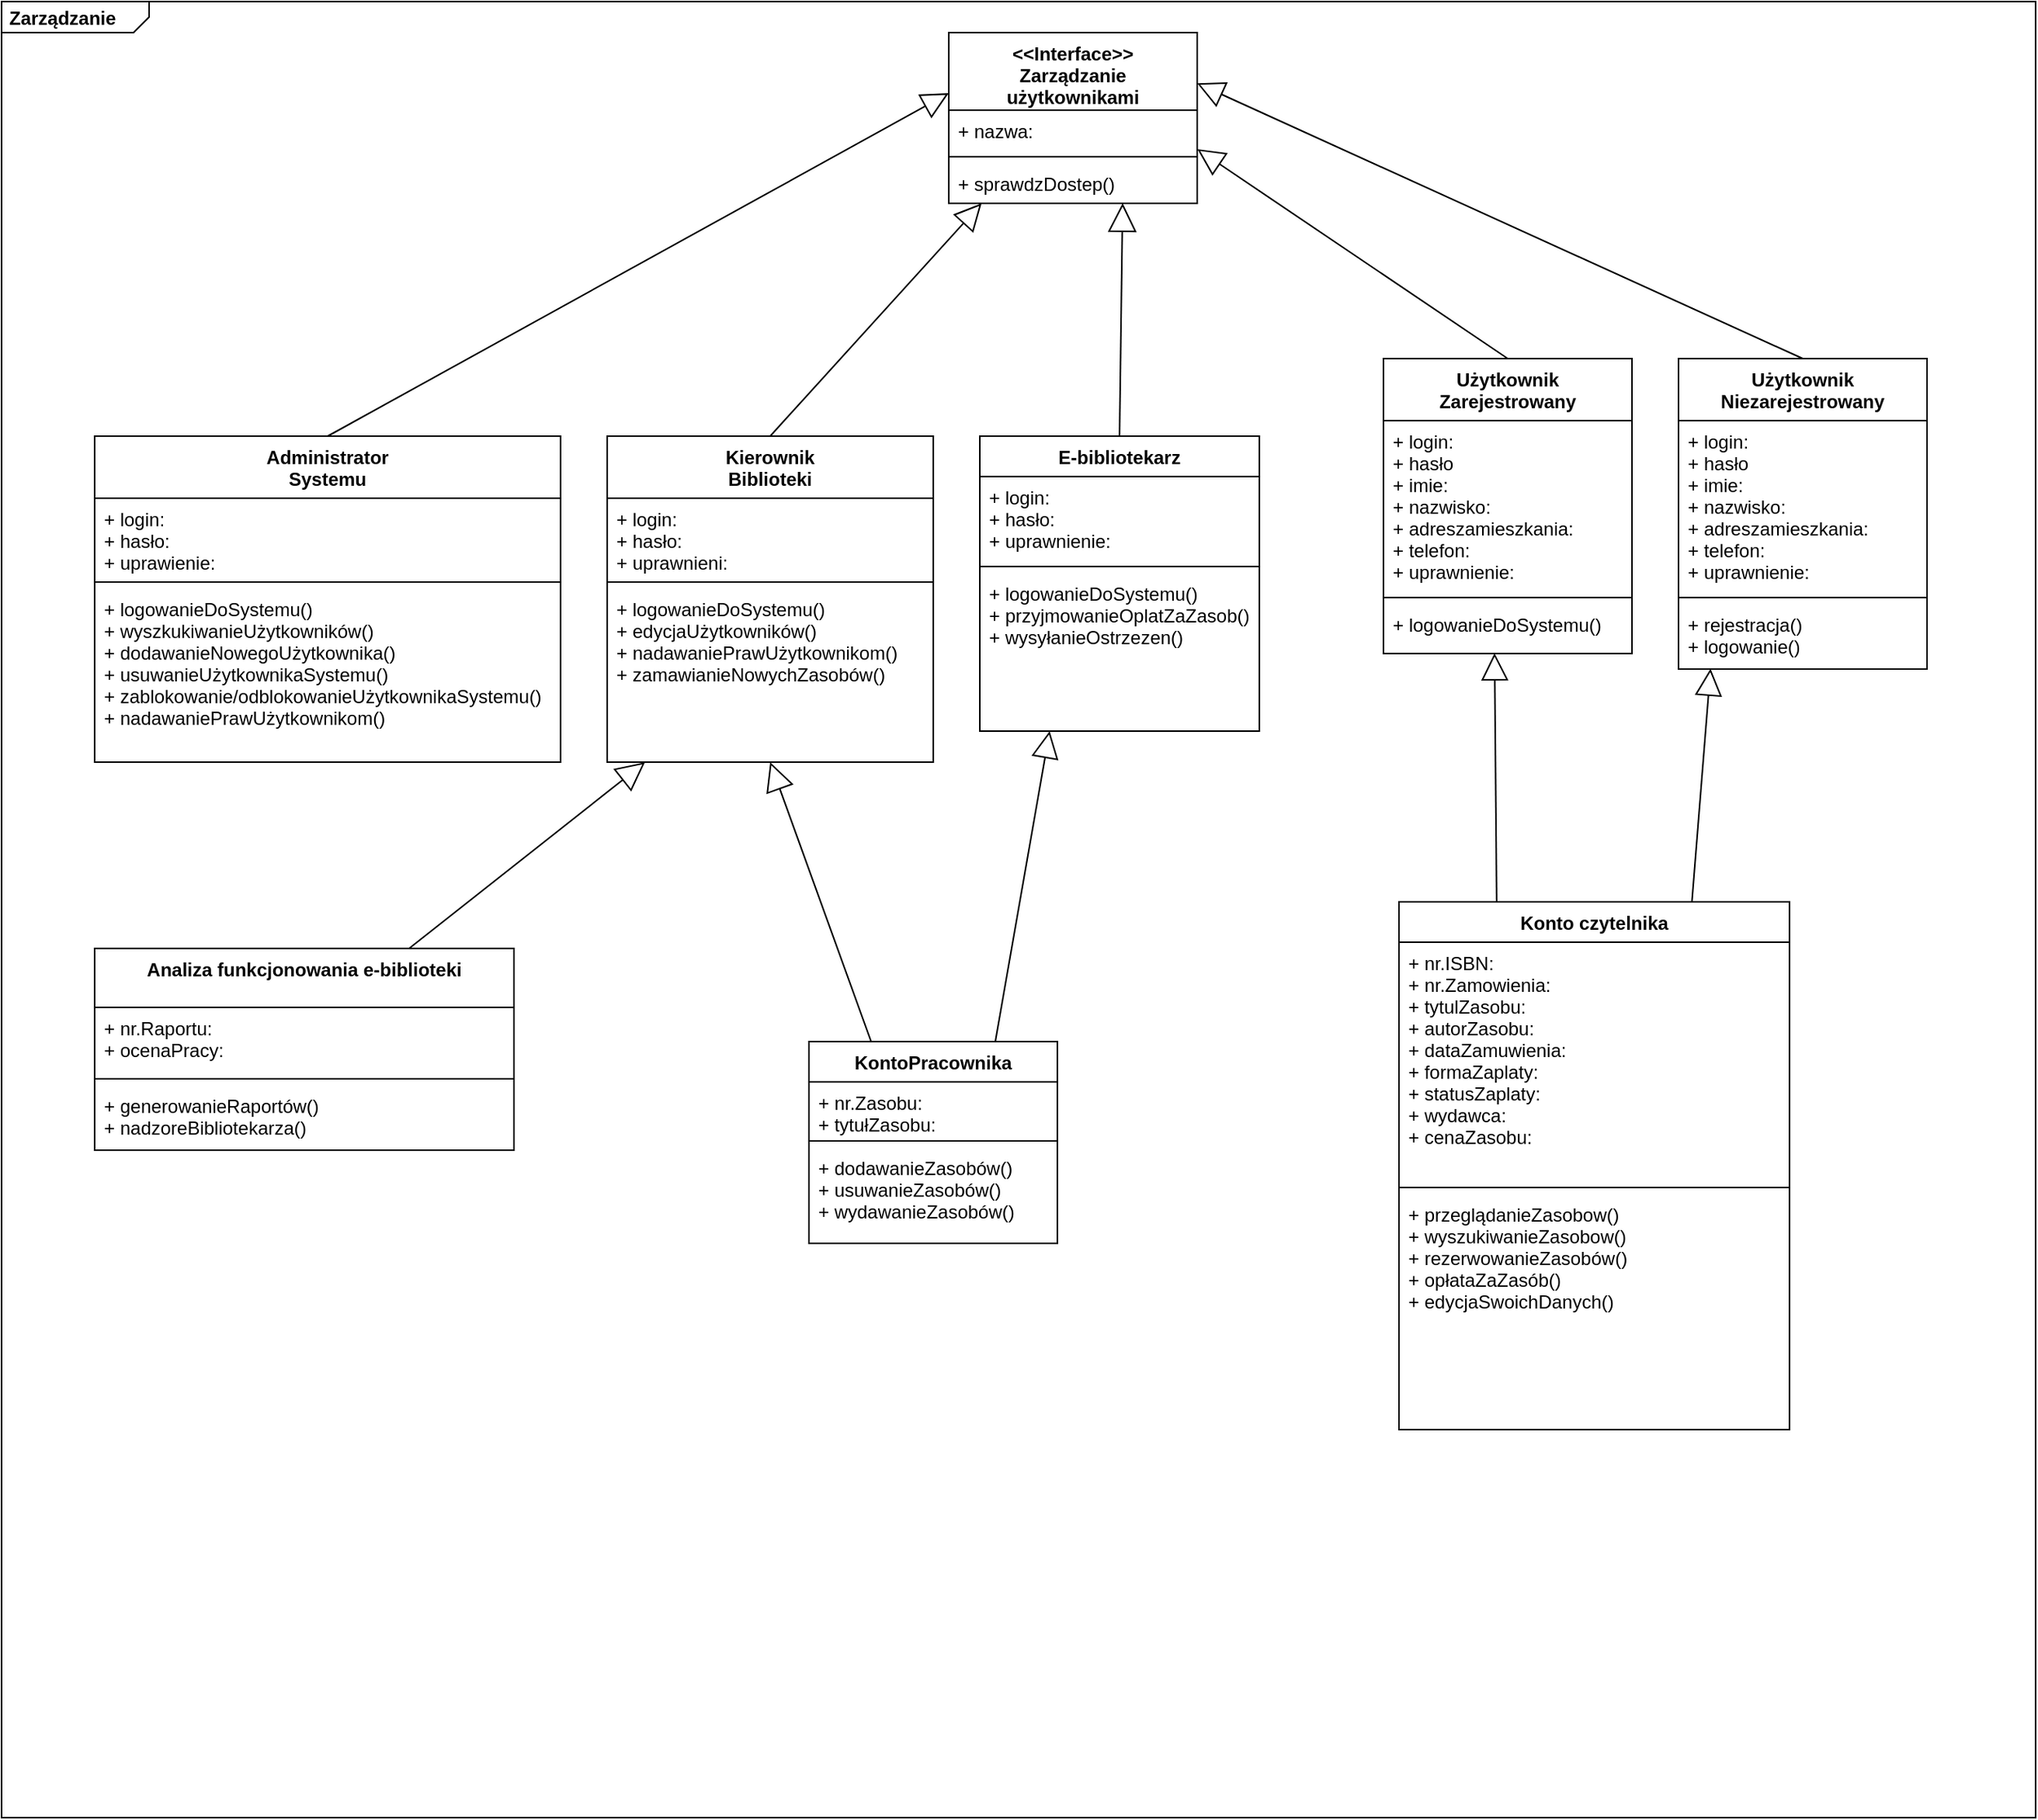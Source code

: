 <mxfile version="13.8.5" type="github">
  <diagram id="C5RBs43oDa-KdzZeNtuy" name="Page-1">
    <mxGraphModel dx="3589" dy="1528" grid="1" gridSize="10" guides="1" tooltips="1" connect="1" arrows="1" fold="1" page="1" pageScale="1" pageWidth="827" pageHeight="1169" math="0" shadow="0">
      <root>
        <mxCell id="WIyWlLk6GJQsqaUBKTNV-0" />
        <mxCell id="WIyWlLk6GJQsqaUBKTNV-1" parent="WIyWlLk6GJQsqaUBKTNV-0" />
        <mxCell id="qPfHA7y9UXnMoCjObb_e-2" value="&lt;p style=&quot;margin: 0px ; margin-top: 4px ; margin-left: 5px ; text-align: left&quot;&gt;&lt;b&gt;Zarządzanie&lt;/b&gt;&lt;/p&gt;" style="html=1;shape=mxgraph.sysml.package;overflow=fill;labelX=95;align=left;spacingLeft=5;verticalAlign=top;spacingTop=-3;" parent="WIyWlLk6GJQsqaUBKTNV-1" vertex="1">
          <mxGeometry x="-10" width="1310" height="1170" as="geometry" />
        </mxCell>
        <mxCell id="qPfHA7y9UXnMoCjObb_e-3" value="&lt;&lt;Interface&gt;&gt;&#xa;Zarządzanie&#xa;użytkownikami" style="swimlane;fontStyle=1;align=center;verticalAlign=top;childLayout=stackLayout;horizontal=1;startSize=50;horizontalStack=0;resizeParent=1;resizeParentMax=0;resizeLast=0;collapsible=1;marginBottom=0;" parent="WIyWlLk6GJQsqaUBKTNV-1" vertex="1">
          <mxGeometry x="600" y="20" width="160" height="110" as="geometry" />
        </mxCell>
        <mxCell id="qPfHA7y9UXnMoCjObb_e-4" value="+ nazwa:" style="text;strokeColor=none;fillColor=none;align=left;verticalAlign=top;spacingLeft=4;spacingRight=4;overflow=hidden;rotatable=0;points=[[0,0.5],[1,0.5]];portConstraint=eastwest;" parent="qPfHA7y9UXnMoCjObb_e-3" vertex="1">
          <mxGeometry y="50" width="160" height="26" as="geometry" />
        </mxCell>
        <mxCell id="qPfHA7y9UXnMoCjObb_e-5" value="" style="line;strokeWidth=1;fillColor=none;align=left;verticalAlign=middle;spacingTop=-1;spacingLeft=3;spacingRight=3;rotatable=0;labelPosition=right;points=[];portConstraint=eastwest;" parent="qPfHA7y9UXnMoCjObb_e-3" vertex="1">
          <mxGeometry y="76" width="160" height="8" as="geometry" />
        </mxCell>
        <mxCell id="qPfHA7y9UXnMoCjObb_e-6" value="+ sprawdzDostep()" style="text;strokeColor=none;fillColor=none;align=left;verticalAlign=top;spacingLeft=4;spacingRight=4;overflow=hidden;rotatable=0;points=[[0,0.5],[1,0.5]];portConstraint=eastwest;" parent="qPfHA7y9UXnMoCjObb_e-3" vertex="1">
          <mxGeometry y="84" width="160" height="26" as="geometry" />
        </mxCell>
        <mxCell id="qPfHA7y9UXnMoCjObb_e-7" value="Administrator&#xa;Systemu" style="swimlane;fontStyle=1;align=center;verticalAlign=top;childLayout=stackLayout;horizontal=1;startSize=40;horizontalStack=0;resizeParent=1;resizeParentMax=0;resizeLast=0;collapsible=1;marginBottom=0;" parent="WIyWlLk6GJQsqaUBKTNV-1" vertex="1">
          <mxGeometry x="50" y="280" width="300" height="210" as="geometry" />
        </mxCell>
        <mxCell id="qPfHA7y9UXnMoCjObb_e-8" value="+ login:&#xa;+ hasło:&#xa;+ uprawienie:" style="text;strokeColor=none;fillColor=none;align=left;verticalAlign=top;spacingLeft=4;spacingRight=4;overflow=hidden;rotatable=0;points=[[0,0.5],[1,0.5]];portConstraint=eastwest;" parent="qPfHA7y9UXnMoCjObb_e-7" vertex="1">
          <mxGeometry y="40" width="300" height="50" as="geometry" />
        </mxCell>
        <mxCell id="qPfHA7y9UXnMoCjObb_e-9" value="" style="line;strokeWidth=1;fillColor=none;align=left;verticalAlign=middle;spacingTop=-1;spacingLeft=3;spacingRight=3;rotatable=0;labelPosition=right;points=[];portConstraint=eastwest;" parent="qPfHA7y9UXnMoCjObb_e-7" vertex="1">
          <mxGeometry y="90" width="300" height="8" as="geometry" />
        </mxCell>
        <mxCell id="qPfHA7y9UXnMoCjObb_e-10" value="+ logowanieDoSystemu()&#xa;+ wyszkukiwanieUżytkowników()&#xa;+ dodawanieNowegoUżytkownika()&#xa;+ usuwanieUżytkownikaSystemu()&#xa;+ zablokowanie/odblokowanieUżytkownikaSystemu()&#xa;+ nadawaniePrawUżytkownikom()&#xa;" style="text;strokeColor=none;fillColor=none;align=left;verticalAlign=top;spacingLeft=4;spacingRight=4;overflow=hidden;rotatable=0;points=[[0,0.5],[1,0.5]];portConstraint=eastwest;" parent="qPfHA7y9UXnMoCjObb_e-7" vertex="1">
          <mxGeometry y="98" width="300" height="112" as="geometry" />
        </mxCell>
        <mxCell id="qPfHA7y9UXnMoCjObb_e-11" value="E-bibliotekarz" style="swimlane;fontStyle=1;align=center;verticalAlign=top;childLayout=stackLayout;horizontal=1;startSize=26;horizontalStack=0;resizeParent=1;resizeParentMax=0;resizeLast=0;collapsible=1;marginBottom=0;" parent="WIyWlLk6GJQsqaUBKTNV-1" vertex="1">
          <mxGeometry x="620" y="280" width="180" height="190" as="geometry" />
        </mxCell>
        <mxCell id="qPfHA7y9UXnMoCjObb_e-12" value="+ login:&#xa;+ hasło:&#xa;+ uprawnienie:" style="text;strokeColor=none;fillColor=none;align=left;verticalAlign=top;spacingLeft=4;spacingRight=4;overflow=hidden;rotatable=0;points=[[0,0.5],[1,0.5]];portConstraint=eastwest;" parent="qPfHA7y9UXnMoCjObb_e-11" vertex="1">
          <mxGeometry y="26" width="180" height="54" as="geometry" />
        </mxCell>
        <mxCell id="qPfHA7y9UXnMoCjObb_e-13" value="" style="line;strokeWidth=1;fillColor=none;align=left;verticalAlign=middle;spacingTop=-1;spacingLeft=3;spacingRight=3;rotatable=0;labelPosition=right;points=[];portConstraint=eastwest;" parent="qPfHA7y9UXnMoCjObb_e-11" vertex="1">
          <mxGeometry y="80" width="180" height="8" as="geometry" />
        </mxCell>
        <mxCell id="qPfHA7y9UXnMoCjObb_e-14" value="+ logowanieDoSystemu()&#xa;+ przyjmowanieOplatZaZasob()&#xa;+ wysyłanieOstrzezen()&#xa;" style="text;strokeColor=none;fillColor=none;align=left;verticalAlign=top;spacingLeft=4;spacingRight=4;overflow=hidden;rotatable=0;points=[[0,0.5],[1,0.5]];portConstraint=eastwest;" parent="qPfHA7y9UXnMoCjObb_e-11" vertex="1">
          <mxGeometry y="88" width="180" height="102" as="geometry" />
        </mxCell>
        <mxCell id="qPfHA7y9UXnMoCjObb_e-15" value="Użytkownik&#xa;Zarejestrowany" style="swimlane;fontStyle=1;align=center;verticalAlign=top;childLayout=stackLayout;horizontal=1;startSize=40;horizontalStack=0;resizeParent=1;resizeParentMax=0;resizeLast=0;collapsible=1;marginBottom=0;" parent="WIyWlLk6GJQsqaUBKTNV-1" vertex="1">
          <mxGeometry x="880" y="230" width="160" height="190" as="geometry" />
        </mxCell>
        <mxCell id="qPfHA7y9UXnMoCjObb_e-16" value="+ login:&#xa;+ hasło&#xa;+ imie:&#xa;+ nazwisko:&#xa;+ adreszamieszkania:&#xa;+ telefon:&#xa;+ uprawnienie:" style="text;strokeColor=none;fillColor=none;align=left;verticalAlign=top;spacingLeft=4;spacingRight=4;overflow=hidden;rotatable=0;points=[[0,0.5],[1,0.5]];portConstraint=eastwest;" parent="qPfHA7y9UXnMoCjObb_e-15" vertex="1">
          <mxGeometry y="40" width="160" height="110" as="geometry" />
        </mxCell>
        <mxCell id="qPfHA7y9UXnMoCjObb_e-17" value="" style="line;strokeWidth=1;fillColor=none;align=left;verticalAlign=middle;spacingTop=-1;spacingLeft=3;spacingRight=3;rotatable=0;labelPosition=right;points=[];portConstraint=eastwest;" parent="qPfHA7y9UXnMoCjObb_e-15" vertex="1">
          <mxGeometry y="150" width="160" height="8" as="geometry" />
        </mxCell>
        <mxCell id="qPfHA7y9UXnMoCjObb_e-18" value="+ logowanieDoSystemu()" style="text;strokeColor=none;fillColor=none;align=left;verticalAlign=top;spacingLeft=4;spacingRight=4;overflow=hidden;rotatable=0;points=[[0,0.5],[1,0.5]];portConstraint=eastwest;" parent="qPfHA7y9UXnMoCjObb_e-15" vertex="1">
          <mxGeometry y="158" width="160" height="32" as="geometry" />
        </mxCell>
        <mxCell id="qPfHA7y9UXnMoCjObb_e-19" value="Użytkownik&#xa;Niezarejestrowany" style="swimlane;fontStyle=1;align=center;verticalAlign=top;childLayout=stackLayout;horizontal=1;startSize=40;horizontalStack=0;resizeParent=1;resizeParentMax=0;resizeLast=0;collapsible=1;marginBottom=0;" parent="WIyWlLk6GJQsqaUBKTNV-1" vertex="1">
          <mxGeometry x="1070" y="230" width="160" height="200" as="geometry" />
        </mxCell>
        <mxCell id="qPfHA7y9UXnMoCjObb_e-20" value="+ login:&#xa;+ hasło&#xa;+ imie:&#xa;+ nazwisko:&#xa;+ adreszamieszkania:&#xa;+ telefon:&#xa;+ uprawnienie:" style="text;strokeColor=none;fillColor=none;align=left;verticalAlign=top;spacingLeft=4;spacingRight=4;overflow=hidden;rotatable=0;points=[[0,0.5],[1,0.5]];portConstraint=eastwest;" parent="qPfHA7y9UXnMoCjObb_e-19" vertex="1">
          <mxGeometry y="40" width="160" height="110" as="geometry" />
        </mxCell>
        <mxCell id="qPfHA7y9UXnMoCjObb_e-21" value="" style="line;strokeWidth=1;fillColor=none;align=left;verticalAlign=middle;spacingTop=-1;spacingLeft=3;spacingRight=3;rotatable=0;labelPosition=right;points=[];portConstraint=eastwest;" parent="qPfHA7y9UXnMoCjObb_e-19" vertex="1">
          <mxGeometry y="150" width="160" height="8" as="geometry" />
        </mxCell>
        <mxCell id="qPfHA7y9UXnMoCjObb_e-22" value="+ rejestracja()&#xa;+ logowanie()" style="text;strokeColor=none;fillColor=none;align=left;verticalAlign=top;spacingLeft=4;spacingRight=4;overflow=hidden;rotatable=0;points=[[0,0.5],[1,0.5]];portConstraint=eastwest;" parent="qPfHA7y9UXnMoCjObb_e-19" vertex="1">
          <mxGeometry y="158" width="160" height="42" as="geometry" />
        </mxCell>
        <mxCell id="qPfHA7y9UXnMoCjObb_e-27" value="Kierownik&#xa;Biblioteki" style="swimlane;fontStyle=1;align=center;verticalAlign=top;childLayout=stackLayout;horizontal=1;startSize=40;horizontalStack=0;resizeParent=1;resizeParentMax=0;resizeLast=0;collapsible=1;marginBottom=0;" parent="WIyWlLk6GJQsqaUBKTNV-1" vertex="1">
          <mxGeometry x="380" y="280" width="210" height="210" as="geometry" />
        </mxCell>
        <mxCell id="qPfHA7y9UXnMoCjObb_e-28" value="+ login:&#xa;+ hasło:&#xa;+ uprawnieni:" style="text;strokeColor=none;fillColor=none;align=left;verticalAlign=top;spacingLeft=4;spacingRight=4;overflow=hidden;rotatable=0;points=[[0,0.5],[1,0.5]];portConstraint=eastwest;" parent="qPfHA7y9UXnMoCjObb_e-27" vertex="1">
          <mxGeometry y="40" width="210" height="50" as="geometry" />
        </mxCell>
        <mxCell id="qPfHA7y9UXnMoCjObb_e-29" value="" style="line;strokeWidth=1;fillColor=none;align=left;verticalAlign=middle;spacingTop=-1;spacingLeft=3;spacingRight=3;rotatable=0;labelPosition=right;points=[];portConstraint=eastwest;" parent="qPfHA7y9UXnMoCjObb_e-27" vertex="1">
          <mxGeometry y="90" width="210" height="8" as="geometry" />
        </mxCell>
        <mxCell id="qPfHA7y9UXnMoCjObb_e-30" value="+ logowanieDoSystemu()&#xa;+ edycjaUżytkowników()&#xa;+ nadawaniePrawUżytkownikom()&#xa;+ zamawianieNowychZasobów()&#xa;" style="text;strokeColor=none;fillColor=none;align=left;verticalAlign=top;spacingLeft=4;spacingRight=4;overflow=hidden;rotatable=0;points=[[0,0.5],[1,0.5]];portConstraint=eastwest;" parent="qPfHA7y9UXnMoCjObb_e-27" vertex="1">
          <mxGeometry y="98" width="210" height="112" as="geometry" />
        </mxCell>
        <mxCell id="qPfHA7y9UXnMoCjObb_e-33" value="Analiza funkcjonowania e-biblioteki" style="swimlane;fontStyle=1;align=center;verticalAlign=top;childLayout=stackLayout;horizontal=1;startSize=38;horizontalStack=0;resizeParent=1;resizeParentMax=0;resizeLast=0;collapsible=1;marginBottom=0;" parent="WIyWlLk6GJQsqaUBKTNV-1" vertex="1">
          <mxGeometry x="50" y="610" width="270" height="130" as="geometry" />
        </mxCell>
        <mxCell id="qPfHA7y9UXnMoCjObb_e-34" value="+ nr.Raportu:&#xa;+ ocenaPracy:" style="text;strokeColor=none;fillColor=none;align=left;verticalAlign=top;spacingLeft=4;spacingRight=4;overflow=hidden;rotatable=0;points=[[0,0.5],[1,0.5]];portConstraint=eastwest;" parent="qPfHA7y9UXnMoCjObb_e-33" vertex="1">
          <mxGeometry y="38" width="270" height="42" as="geometry" />
        </mxCell>
        <mxCell id="qPfHA7y9UXnMoCjObb_e-35" value="" style="line;strokeWidth=1;fillColor=none;align=left;verticalAlign=middle;spacingTop=-1;spacingLeft=3;spacingRight=3;rotatable=0;labelPosition=right;points=[];portConstraint=eastwest;" parent="qPfHA7y9UXnMoCjObb_e-33" vertex="1">
          <mxGeometry y="80" width="270" height="8" as="geometry" />
        </mxCell>
        <mxCell id="qPfHA7y9UXnMoCjObb_e-36" value="+ generowanieRaportów()&#xa;+ nadzoreBibliotekarza()" style="text;strokeColor=none;fillColor=none;align=left;verticalAlign=top;spacingLeft=4;spacingRight=4;overflow=hidden;rotatable=0;points=[[0,0.5],[1,0.5]];portConstraint=eastwest;" parent="qPfHA7y9UXnMoCjObb_e-33" vertex="1">
          <mxGeometry y="88" width="270" height="42" as="geometry" />
        </mxCell>
        <mxCell id="qPfHA7y9UXnMoCjObb_e-37" value="KontoPracownika" style="swimlane;fontStyle=1;align=center;verticalAlign=top;childLayout=stackLayout;horizontal=1;startSize=26;horizontalStack=0;resizeParent=1;resizeParentMax=0;resizeLast=0;collapsible=1;marginBottom=0;" parent="WIyWlLk6GJQsqaUBKTNV-1" vertex="1">
          <mxGeometry x="510" y="670" width="160" height="130" as="geometry" />
        </mxCell>
        <mxCell id="qPfHA7y9UXnMoCjObb_e-38" value="+ nr.Zasobu:&#xa;+ tytułZasobu:" style="text;strokeColor=none;fillColor=none;align=left;verticalAlign=top;spacingLeft=4;spacingRight=4;overflow=hidden;rotatable=0;points=[[0,0.5],[1,0.5]];portConstraint=eastwest;" parent="qPfHA7y9UXnMoCjObb_e-37" vertex="1">
          <mxGeometry y="26" width="160" height="34" as="geometry" />
        </mxCell>
        <mxCell id="qPfHA7y9UXnMoCjObb_e-39" value="" style="line;strokeWidth=1;fillColor=none;align=left;verticalAlign=middle;spacingTop=-1;spacingLeft=3;spacingRight=3;rotatable=0;labelPosition=right;points=[];portConstraint=eastwest;" parent="qPfHA7y9UXnMoCjObb_e-37" vertex="1">
          <mxGeometry y="60" width="160" height="8" as="geometry" />
        </mxCell>
        <mxCell id="qPfHA7y9UXnMoCjObb_e-40" value="+ dodawanieZasobów()&#xa;+ usuwanieZasobów()&#xa;+ wydawanieZasobów()" style="text;strokeColor=none;fillColor=none;align=left;verticalAlign=top;spacingLeft=4;spacingRight=4;overflow=hidden;rotatable=0;points=[[0,0.5],[1,0.5]];portConstraint=eastwest;" parent="qPfHA7y9UXnMoCjObb_e-37" vertex="1">
          <mxGeometry y="68" width="160" height="62" as="geometry" />
        </mxCell>
        <mxCell id="qPfHA7y9UXnMoCjObb_e-41" value="Konto czytelnika" style="swimlane;fontStyle=1;align=center;verticalAlign=top;childLayout=stackLayout;horizontal=1;startSize=26;horizontalStack=0;resizeParent=1;resizeParentMax=0;resizeLast=0;collapsible=1;marginBottom=0;" parent="WIyWlLk6GJQsqaUBKTNV-1" vertex="1">
          <mxGeometry x="890" y="580" width="251.5" height="340" as="geometry" />
        </mxCell>
        <mxCell id="qPfHA7y9UXnMoCjObb_e-42" value="+ nr.ISBN:&#xa;+ nr.Zamowienia:&#xa;+ tytulZasobu:&#xa;+ autorZasobu:&#xa;+ dataZamuwienia:&#xa;+ formaZaplaty:&#xa;+ statusZaplaty:&#xa;+ wydawca:&#xa;+ cenaZasobu:" style="text;strokeColor=none;fillColor=none;align=left;verticalAlign=top;spacingLeft=4;spacingRight=4;overflow=hidden;rotatable=0;points=[[0,0.5],[1,0.5]];portConstraint=eastwest;" parent="qPfHA7y9UXnMoCjObb_e-41" vertex="1">
          <mxGeometry y="26" width="251.5" height="154" as="geometry" />
        </mxCell>
        <mxCell id="qPfHA7y9UXnMoCjObb_e-43" value="" style="line;strokeWidth=1;fillColor=none;align=left;verticalAlign=middle;spacingTop=-1;spacingLeft=3;spacingRight=3;rotatable=0;labelPosition=right;points=[];portConstraint=eastwest;" parent="qPfHA7y9UXnMoCjObb_e-41" vertex="1">
          <mxGeometry y="180" width="251.5" height="8" as="geometry" />
        </mxCell>
        <mxCell id="qPfHA7y9UXnMoCjObb_e-44" value="+ przeglądanieZasobow()&#xa;+ wyszukiwanieZasobow()&#xa;+ rezerwowanieZasobów()&#xa;+ opłataZaZasób()&#xa;+ edycjaSwoichDanych()" style="text;strokeColor=none;fillColor=none;align=left;verticalAlign=top;spacingLeft=4;spacingRight=4;overflow=hidden;rotatable=0;points=[[0,0.5],[1,0.5]];portConstraint=eastwest;" parent="qPfHA7y9UXnMoCjObb_e-41" vertex="1">
          <mxGeometry y="188" width="251.5" height="152" as="geometry" />
        </mxCell>
        <mxCell id="qPfHA7y9UXnMoCjObb_e-52" value="" style="endArrow=block;endSize=16;endFill=0;html=1;entryX=0.5;entryY=1;entryDx=0;entryDy=0;exitX=0.25;exitY=0;exitDx=0;exitDy=0;" parent="WIyWlLk6GJQsqaUBKTNV-1" source="qPfHA7y9UXnMoCjObb_e-37" target="qPfHA7y9UXnMoCjObb_e-27" edge="1">
          <mxGeometry width="160" relative="1" as="geometry">
            <mxPoint x="350" y="560" as="sourcePoint" />
            <mxPoint x="510" y="560" as="targetPoint" />
          </mxGeometry>
        </mxCell>
        <mxCell id="qPfHA7y9UXnMoCjObb_e-53" value="" style="endArrow=block;endSize=16;endFill=0;html=1;exitX=0.75;exitY=0;exitDx=0;exitDy=0;entryX=0.116;entryY=1.001;entryDx=0;entryDy=0;entryPerimeter=0;" parent="WIyWlLk6GJQsqaUBKTNV-1" source="qPfHA7y9UXnMoCjObb_e-33" target="qPfHA7y9UXnMoCjObb_e-30" edge="1">
          <mxGeometry width="160" relative="1" as="geometry">
            <mxPoint x="240" y="530" as="sourcePoint" />
            <mxPoint x="400" y="530" as="targetPoint" />
          </mxGeometry>
        </mxCell>
        <mxCell id="qPfHA7y9UXnMoCjObb_e-54" value="" style="endArrow=block;endSize=15;endFill=0;html=1;exitX=0.75;exitY=0;exitDx=0;exitDy=0;entryX=0.25;entryY=1;entryDx=0;entryDy=0;startSize=5;" parent="WIyWlLk6GJQsqaUBKTNV-1" source="qPfHA7y9UXnMoCjObb_e-37" target="qPfHA7y9UXnMoCjObb_e-11" edge="1">
          <mxGeometry width="160" relative="1" as="geometry">
            <mxPoint x="663.5" y="690" as="sourcePoint" />
            <mxPoint x="669" y="480" as="targetPoint" />
          </mxGeometry>
        </mxCell>
        <mxCell id="qPfHA7y9UXnMoCjObb_e-55" value="" style="endArrow=block;endSize=15;endFill=0;html=1;entryX=0.447;entryY=0.994;entryDx=0;entryDy=0;exitX=0.25;exitY=0;exitDx=0;exitDy=0;entryPerimeter=0;startSize=5;" parent="WIyWlLk6GJQsqaUBKTNV-1" source="qPfHA7y9UXnMoCjObb_e-41" target="qPfHA7y9UXnMoCjObb_e-18" edge="1">
          <mxGeometry width="160" relative="1" as="geometry">
            <mxPoint x="995" y="585" as="sourcePoint" />
            <mxPoint x="980" y="410" as="targetPoint" />
          </mxGeometry>
        </mxCell>
        <mxCell id="qPfHA7y9UXnMoCjObb_e-56" value="" style="endArrow=block;endSize=15;endFill=0;html=1;entryX=0.129;entryY=0.995;entryDx=0;entryDy=0;exitX=0.75;exitY=0;exitDx=0;exitDy=0;entryPerimeter=0;startSize=5;" parent="WIyWlLk6GJQsqaUBKTNV-1" source="qPfHA7y9UXnMoCjObb_e-41" target="qPfHA7y9UXnMoCjObb_e-22" edge="1">
          <mxGeometry width="160" relative="1" as="geometry">
            <mxPoint x="952.875" y="595" as="sourcePoint" />
            <mxPoint x="970" y="430" as="targetPoint" />
          </mxGeometry>
        </mxCell>
        <mxCell id="qPfHA7y9UXnMoCjObb_e-57" value="" style="endArrow=block;endSize=15;endFill=0;html=1;entryX=0;entryY=0.355;entryDx=0;entryDy=0;exitX=0.5;exitY=0;exitDx=0;exitDy=0;entryPerimeter=0;startSize=5;" parent="WIyWlLk6GJQsqaUBKTNV-1" source="qPfHA7y9UXnMoCjObb_e-7" target="qPfHA7y9UXnMoCjObb_e-3" edge="1">
          <mxGeometry width="160" relative="1" as="geometry">
            <mxPoint x="250.005" y="275" as="sourcePoint" />
            <mxPoint x="267.13" y="110" as="targetPoint" />
          </mxGeometry>
        </mxCell>
        <mxCell id="qPfHA7y9UXnMoCjObb_e-58" value="" style="endArrow=block;endSize=15;endFill=0;html=1;exitX=0.5;exitY=0;exitDx=0;exitDy=0;entryX=0.132;entryY=1.002;entryDx=0;entryDy=0;entryPerimeter=0;startSize=5;" parent="WIyWlLk6GJQsqaUBKTNV-1" source="qPfHA7y9UXnMoCjObb_e-27" target="qPfHA7y9UXnMoCjObb_e-6" edge="1">
          <mxGeometry width="160" relative="1" as="geometry">
            <mxPoint x="199" y="342.5" as="sourcePoint" />
            <mxPoint x="629" y="117" as="targetPoint" />
          </mxGeometry>
        </mxCell>
        <mxCell id="qPfHA7y9UXnMoCjObb_e-59" value="" style="endArrow=block;endSize=16;endFill=0;html=1;exitX=0.5;exitY=0;exitDx=0;exitDy=0;entryX=0.7;entryY=0.996;entryDx=0;entryDy=0;entryPerimeter=0;" parent="WIyWlLk6GJQsqaUBKTNV-1" source="qPfHA7y9UXnMoCjObb_e-11" target="qPfHA7y9UXnMoCjObb_e-6" edge="1">
          <mxGeometry width="160" relative="1" as="geometry">
            <mxPoint x="644" y="260" as="sourcePoint" />
            <mxPoint x="827.5" y="110" as="targetPoint" />
          </mxGeometry>
        </mxCell>
        <mxCell id="qPfHA7y9UXnMoCjObb_e-60" value="" style="endArrow=block;endSize=15;endFill=0;html=1;exitX=0.5;exitY=0;exitDx=0;exitDy=0;entryX=1;entryY=0.297;entryDx=0;entryDy=0;entryPerimeter=0;startSize=5;" parent="WIyWlLk6GJQsqaUBKTNV-1" source="qPfHA7y9UXnMoCjObb_e-19" target="qPfHA7y9UXnMoCjObb_e-3" edge="1">
          <mxGeometry width="160" relative="1" as="geometry">
            <mxPoint x="930" y="213" as="sourcePoint" />
            <mxPoint x="1008.5" y="50" as="targetPoint" />
          </mxGeometry>
        </mxCell>
        <mxCell id="qPfHA7y9UXnMoCjObb_e-61" value="" style="endArrow=block;endSize=15;endFill=0;html=1;exitX=0.5;exitY=0;exitDx=0;exitDy=0;entryX=1.001;entryY=0.964;entryDx=0;entryDy=0;entryPerimeter=0;startSize=5;" parent="WIyWlLk6GJQsqaUBKTNV-1" source="qPfHA7y9UXnMoCjObb_e-15" target="qPfHA7y9UXnMoCjObb_e-4" edge="1">
          <mxGeometry width="160" relative="1" as="geometry">
            <mxPoint x="910" y="203" as="sourcePoint" />
            <mxPoint x="988.5" y="40" as="targetPoint" />
          </mxGeometry>
        </mxCell>
      </root>
    </mxGraphModel>
  </diagram>
</mxfile>
